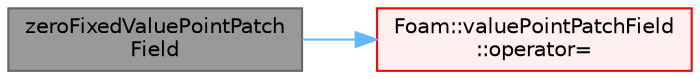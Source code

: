 digraph "zeroFixedValuePointPatchField"
{
 // LATEX_PDF_SIZE
  bgcolor="transparent";
  edge [fontname=Helvetica,fontsize=10,labelfontname=Helvetica,labelfontsize=10];
  node [fontname=Helvetica,fontsize=10,shape=box,height=0.2,width=0.4];
  rankdir="LR";
  Node1 [id="Node000001",label="zeroFixedValuePointPatch\lField",height=0.2,width=0.4,color="gray40", fillcolor="grey60", style="filled", fontcolor="black",tooltip=" "];
  Node1 -> Node2 [id="edge1_Node000001_Node000002",color="steelblue1",style="solid",tooltip=" "];
  Node2 [id="Node000002",label="Foam::valuePointPatchField\l::operator=",height=0.2,width=0.4,color="red", fillcolor="#FFF0F0", style="filled",URL="$classFoam_1_1valuePointPatchField.html#a9fa488df4819d2185fc109948d20dba7",tooltip=" "];
}
